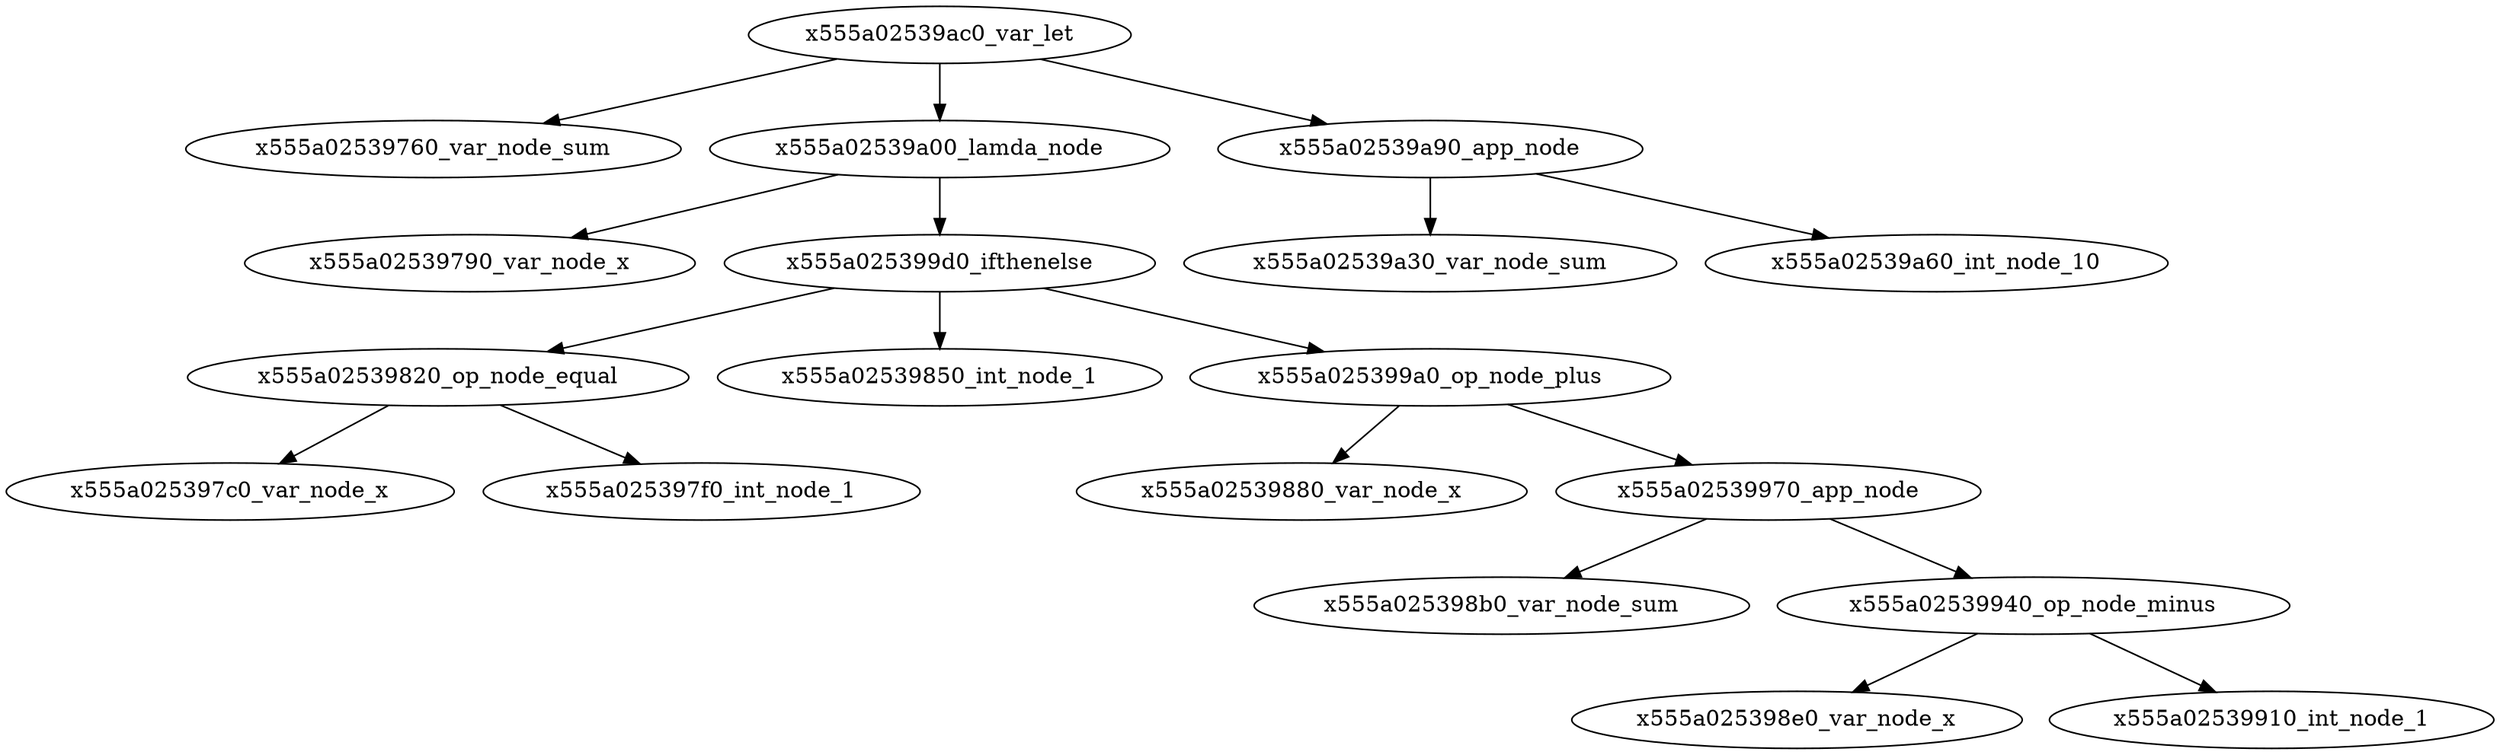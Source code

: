 digraph G {
x555a02539ac0_var_let -> x555a02539760_var_node_sum
x555a02539ac0_var_let -> x555a02539a00_lamda_node
x555a02539a00_lamda_node -> x555a02539790_var_node_x
x555a02539a00_lamda_node -> x555a025399d0_ifthenelse
x555a025399d0_ifthenelse -> x555a02539820_op_node_equal
x555a02539820_op_node_equal -> x555a025397c0_var_node_x
x555a02539820_op_node_equal -> x555a025397f0_int_node_1
x555a025399d0_ifthenelse -> x555a02539850_int_node_1
x555a025399d0_ifthenelse -> x555a025399a0_op_node_plus
x555a025399a0_op_node_plus -> x555a02539880_var_node_x
x555a025399a0_op_node_plus -> x555a02539970_app_node
x555a02539970_app_node -> x555a025398b0_var_node_sum
x555a02539970_app_node -> x555a02539940_op_node_minus
x555a02539940_op_node_minus -> x555a025398e0_var_node_x
x555a02539940_op_node_minus -> x555a02539910_int_node_1
x555a02539ac0_var_let -> x555a02539a90_app_node
x555a02539a90_app_node -> x555a02539a30_var_node_sum
x555a02539a90_app_node -> x555a02539a60_int_node_10
}